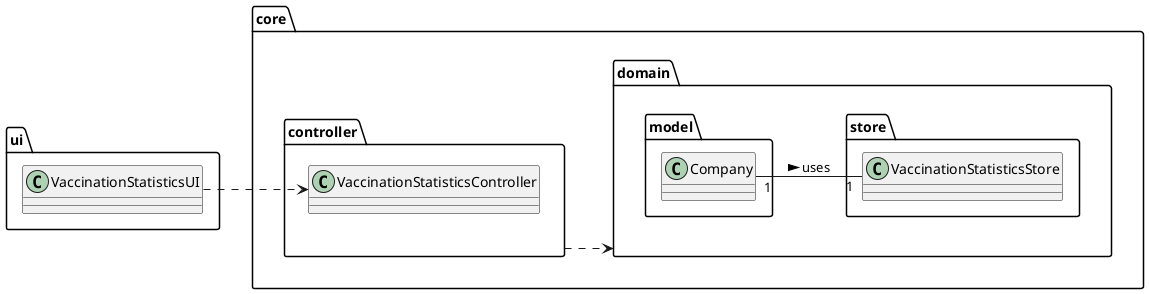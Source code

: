 @startuml
skinparam classAttributeIconSize 0
left to right direction

package ui{
class VaccinationStatisticsUI{
}
}

package core{

package controller{
class VaccinationStatisticsController{
}
}

package domain{

package store{
class VaccinationStatisticsStore{
}
}

package model{
class Company{
}
}


}


VaccinationStatisticsUI ..> VaccinationStatisticsController
controller ..> domain

Company "1" -- "1" VaccinationStatisticsStore : uses >

@enduml